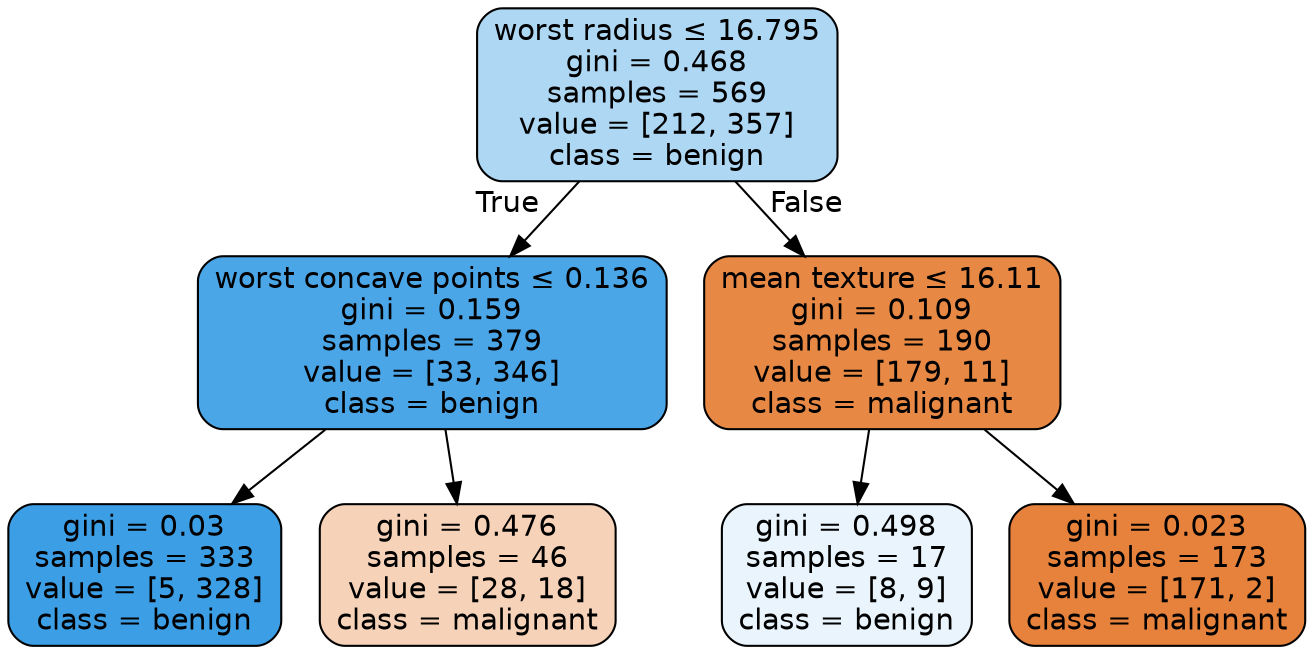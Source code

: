 digraph Tree {
node [shape=box, style="filled, rounded", color="black", fontname=helvetica] ;
edge [fontname=helvetica] ;
0 [label=<worst radius &le; 16.795<br/>gini = 0.468<br/>samples = 569<br/>value = [212, 357]<br/>class = benign>, fillcolor="#399de568"] ;
1 [label=<worst concave points &le; 0.136<br/>gini = 0.159<br/>samples = 379<br/>value = [33, 346]<br/>class = benign>, fillcolor="#399de5e7"] ;
0 -> 1 [labeldistance=2.5, labelangle=45, headlabel="True"] ;
2 [label=<gini = 0.03<br/>samples = 333<br/>value = [5, 328]<br/>class = benign>, fillcolor="#399de5fb"] ;
1 -> 2 ;
3 [label=<gini = 0.476<br/>samples = 46<br/>value = [28, 18]<br/>class = malignant>, fillcolor="#e581395b"] ;
1 -> 3 ;
4 [label=<mean texture &le; 16.11<br/>gini = 0.109<br/>samples = 190<br/>value = [179, 11]<br/>class = malignant>, fillcolor="#e58139ef"] ;
0 -> 4 [labeldistance=2.5, labelangle=-45, headlabel="False"] ;
5 [label=<gini = 0.498<br/>samples = 17<br/>value = [8, 9]<br/>class = benign>, fillcolor="#399de51c"] ;
4 -> 5 ;
6 [label=<gini = 0.023<br/>samples = 173<br/>value = [171, 2]<br/>class = malignant>, fillcolor="#e58139fc"] ;
4 -> 6 ;
}
